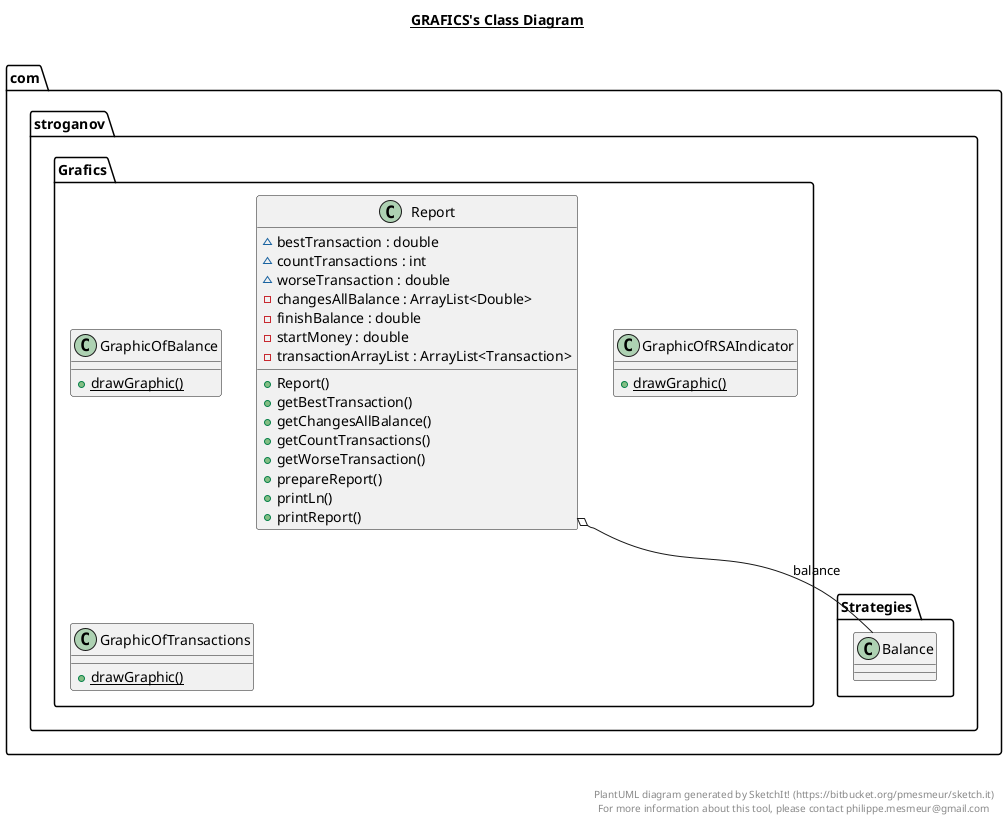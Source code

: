 @startuml

title __GRAFICS's Class Diagram__\n

  namespace com.stroganov {
    namespace Grafics {
      class com.stroganov.Grafics.GraphicOfBalance {
          {static} + drawGraphic()
      }
    }
  }
  

  namespace com.stroganov {
    namespace Grafics {
      class com.stroganov.Grafics.GraphicOfRSAIndicator {
          {static} + drawGraphic()
      }
    }
  }
  

  namespace com.stroganov {
    namespace Grafics {
      class com.stroganov.Grafics.GraphicOfTransactions {
          {static} + drawGraphic()
      }
    }
  }
  

  namespace com.stroganov {
    namespace Grafics {
      class com.stroganov.Grafics.Report {
          ~ bestTransaction : double
          ~ countTransactions : int
          ~ worseTransaction : double
          - changesAllBalance : ArrayList<Double>
          - finishBalance : double
          - startMoney : double
          - transactionArrayList : ArrayList<Transaction>
          + Report()
          + getBestTransaction()
          + getChangesAllBalance()
          + getCountTransactions()
          + getWorseTransaction()
          + prepareReport()
          + printLn()
          + printReport()
      }
    }
  }
  

  com.stroganov.Grafics.Report o-- com.stroganov.Strategies.Balance : balance


right footer


PlantUML diagram generated by SketchIt! (https://bitbucket.org/pmesmeur/sketch.it)
For more information about this tool, please contact philippe.mesmeur@gmail.com
endfooter

@enduml
